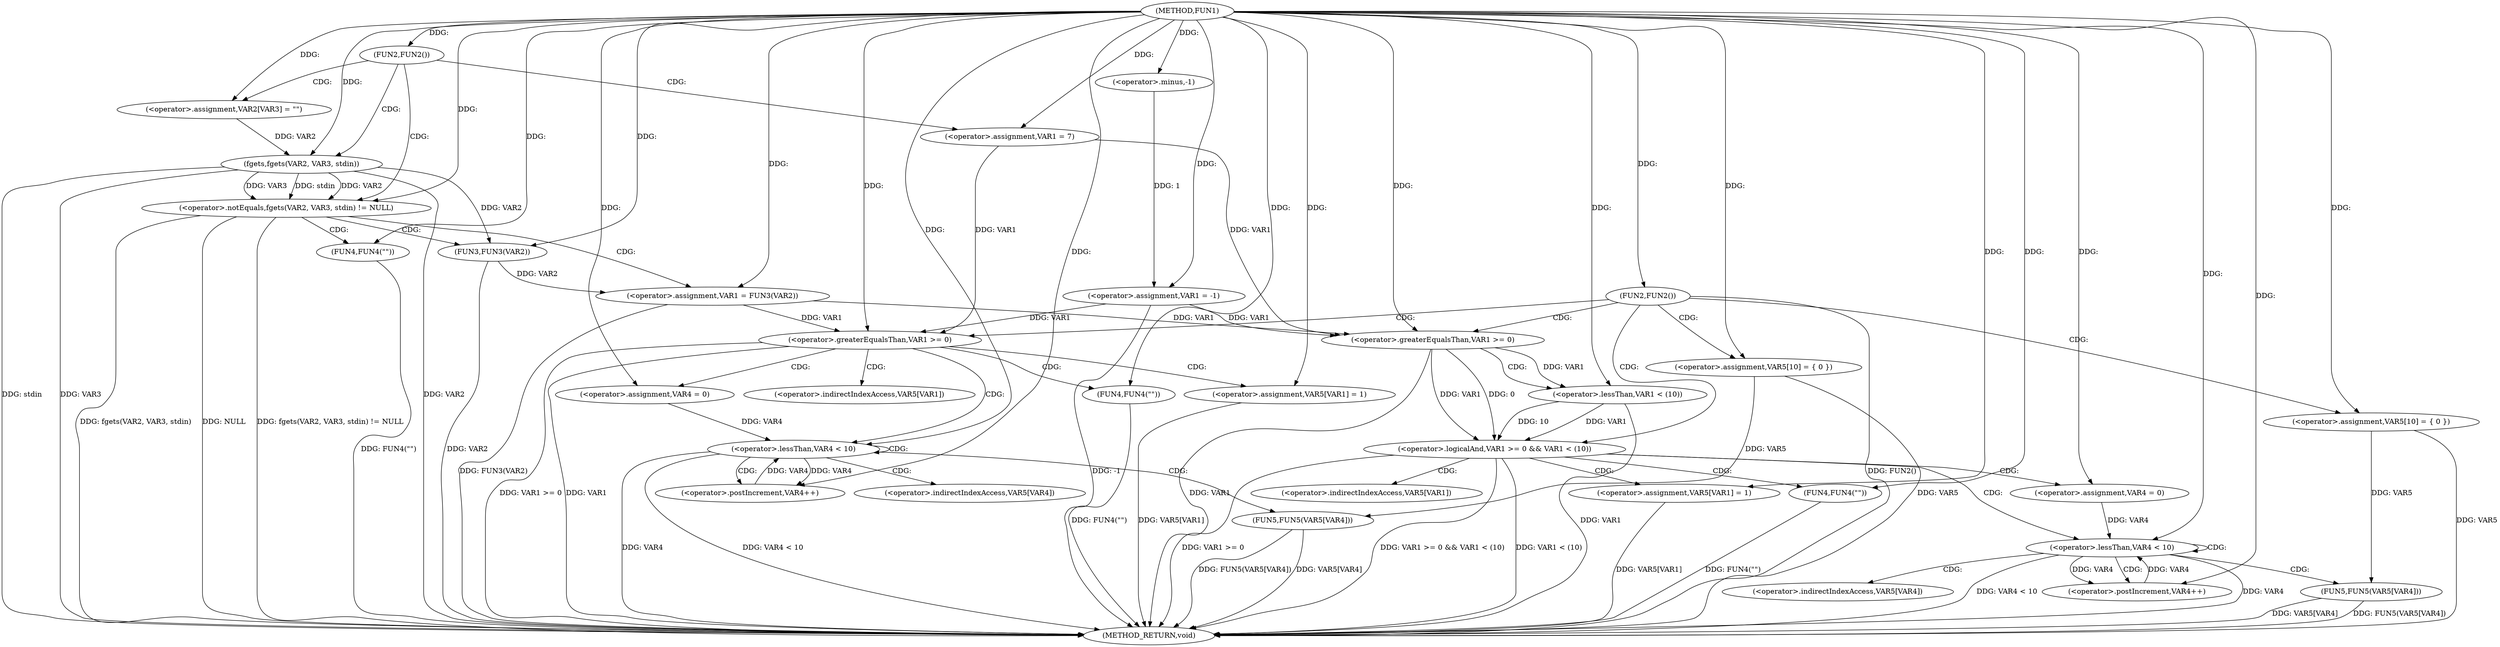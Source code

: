 digraph FUN1 {  
"1000100" [label = "(METHOD,FUN1)" ]
"1000211" [label = "(METHOD_RETURN,void)" ]
"1000103" [label = "(<operator>.assignment,VAR1 = -1)" ]
"1000105" [label = "(<operator>.minus,-1)" ]
"1000108" [label = "(FUN2,FUN2())" ]
"1000112" [label = "(<operator>.assignment,VAR2[VAR3] = \"\")" ]
"1000116" [label = "(<operator>.notEquals,fgets(VAR2, VAR3, stdin) != NULL)" ]
"1000117" [label = "(fgets,fgets(VAR2, VAR3, stdin))" ]
"1000123" [label = "(<operator>.assignment,VAR1 = FUN3(VAR2))" ]
"1000125" [label = "(FUN3,FUN3(VAR2))" ]
"1000129" [label = "(FUN4,FUN4(\"\"))" ]
"1000133" [label = "(<operator>.assignment,VAR1 = 7)" ]
"1000137" [label = "(FUN2,FUN2())" ]
"1000142" [label = "(<operator>.assignment,VAR5[10] = { 0 })" ]
"1000145" [label = "(<operator>.greaterEqualsThan,VAR1 >= 0)" ]
"1000149" [label = "(<operator>.assignment,VAR5[VAR1] = 1)" ]
"1000155" [label = "(<operator>.assignment,VAR4 = 0)" ]
"1000158" [label = "(<operator>.lessThan,VAR4 < 10)" ]
"1000161" [label = "(<operator>.postIncrement,VAR4++)" ]
"1000164" [label = "(FUN5,FUN5(VAR5[VAR4]))" ]
"1000170" [label = "(FUN4,FUN4(\"\"))" ]
"1000177" [label = "(<operator>.assignment,VAR5[10] = { 0 })" ]
"1000180" [label = "(<operator>.logicalAnd,VAR1 >= 0 && VAR1 < (10))" ]
"1000181" [label = "(<operator>.greaterEqualsThan,VAR1 >= 0)" ]
"1000184" [label = "(<operator>.lessThan,VAR1 < (10))" ]
"1000188" [label = "(<operator>.assignment,VAR5[VAR1] = 1)" ]
"1000194" [label = "(<operator>.assignment,VAR4 = 0)" ]
"1000197" [label = "(<operator>.lessThan,VAR4 < 10)" ]
"1000200" [label = "(<operator>.postIncrement,VAR4++)" ]
"1000203" [label = "(FUN5,FUN5(VAR5[VAR4]))" ]
"1000209" [label = "(FUN4,FUN4(\"\"))" ]
"1000150" [label = "(<operator>.indirectIndexAccess,VAR5[VAR1])" ]
"1000165" [label = "(<operator>.indirectIndexAccess,VAR5[VAR4])" ]
"1000189" [label = "(<operator>.indirectIndexAccess,VAR5[VAR1])" ]
"1000204" [label = "(<operator>.indirectIndexAccess,VAR5[VAR4])" ]
  "1000209" -> "1000211"  [ label = "DDG: FUN4(\"\")"] 
  "1000184" -> "1000211"  [ label = "DDG: VAR1"] 
  "1000103" -> "1000211"  [ label = "DDG: -1"] 
  "1000188" -> "1000211"  [ label = "DDG: VAR5[VAR1]"] 
  "1000180" -> "1000211"  [ label = "DDG: VAR1 < (10)"] 
  "1000180" -> "1000211"  [ label = "DDG: VAR1 >= 0"] 
  "1000117" -> "1000211"  [ label = "DDG: VAR2"] 
  "1000197" -> "1000211"  [ label = "DDG: VAR4 < 10"] 
  "1000117" -> "1000211"  [ label = "DDG: stdin"] 
  "1000117" -> "1000211"  [ label = "DDG: VAR3"] 
  "1000145" -> "1000211"  [ label = "DDG: VAR1"] 
  "1000137" -> "1000211"  [ label = "DDG: FUN2()"] 
  "1000181" -> "1000211"  [ label = "DDG: VAR1"] 
  "1000158" -> "1000211"  [ label = "DDG: VAR4"] 
  "1000116" -> "1000211"  [ label = "DDG: fgets(VAR2, VAR3, stdin)"] 
  "1000177" -> "1000211"  [ label = "DDG: VAR5"] 
  "1000164" -> "1000211"  [ label = "DDG: FUN5(VAR5[VAR4])"] 
  "1000125" -> "1000211"  [ label = "DDG: VAR2"] 
  "1000123" -> "1000211"  [ label = "DDG: FUN3(VAR2)"] 
  "1000129" -> "1000211"  [ label = "DDG: FUN4(\"\")"] 
  "1000158" -> "1000211"  [ label = "DDG: VAR4 < 10"] 
  "1000203" -> "1000211"  [ label = "DDG: FUN5(VAR5[VAR4])"] 
  "1000116" -> "1000211"  [ label = "DDG: NULL"] 
  "1000180" -> "1000211"  [ label = "DDG: VAR1 >= 0 && VAR1 < (10)"] 
  "1000142" -> "1000211"  [ label = "DDG: VAR5"] 
  "1000145" -> "1000211"  [ label = "DDG: VAR1 >= 0"] 
  "1000170" -> "1000211"  [ label = "DDG: FUN4(\"\")"] 
  "1000149" -> "1000211"  [ label = "DDG: VAR5[VAR1]"] 
  "1000116" -> "1000211"  [ label = "DDG: fgets(VAR2, VAR3, stdin) != NULL"] 
  "1000203" -> "1000211"  [ label = "DDG: VAR5[VAR4]"] 
  "1000197" -> "1000211"  [ label = "DDG: VAR4"] 
  "1000164" -> "1000211"  [ label = "DDG: VAR5[VAR4]"] 
  "1000105" -> "1000103"  [ label = "DDG: 1"] 
  "1000100" -> "1000103"  [ label = "DDG: "] 
  "1000100" -> "1000105"  [ label = "DDG: "] 
  "1000100" -> "1000108"  [ label = "DDG: "] 
  "1000100" -> "1000112"  [ label = "DDG: "] 
  "1000117" -> "1000116"  [ label = "DDG: VAR2"] 
  "1000117" -> "1000116"  [ label = "DDG: VAR3"] 
  "1000117" -> "1000116"  [ label = "DDG: stdin"] 
  "1000112" -> "1000117"  [ label = "DDG: VAR2"] 
  "1000100" -> "1000117"  [ label = "DDG: "] 
  "1000100" -> "1000116"  [ label = "DDG: "] 
  "1000125" -> "1000123"  [ label = "DDG: VAR2"] 
  "1000100" -> "1000123"  [ label = "DDG: "] 
  "1000117" -> "1000125"  [ label = "DDG: VAR2"] 
  "1000100" -> "1000125"  [ label = "DDG: "] 
  "1000100" -> "1000129"  [ label = "DDG: "] 
  "1000100" -> "1000133"  [ label = "DDG: "] 
  "1000100" -> "1000137"  [ label = "DDG: "] 
  "1000100" -> "1000142"  [ label = "DDG: "] 
  "1000103" -> "1000145"  [ label = "DDG: VAR1"] 
  "1000133" -> "1000145"  [ label = "DDG: VAR1"] 
  "1000123" -> "1000145"  [ label = "DDG: VAR1"] 
  "1000100" -> "1000145"  [ label = "DDG: "] 
  "1000100" -> "1000149"  [ label = "DDG: "] 
  "1000100" -> "1000155"  [ label = "DDG: "] 
  "1000155" -> "1000158"  [ label = "DDG: VAR4"] 
  "1000161" -> "1000158"  [ label = "DDG: VAR4"] 
  "1000100" -> "1000158"  [ label = "DDG: "] 
  "1000158" -> "1000161"  [ label = "DDG: VAR4"] 
  "1000100" -> "1000161"  [ label = "DDG: "] 
  "1000142" -> "1000164"  [ label = "DDG: VAR5"] 
  "1000100" -> "1000170"  [ label = "DDG: "] 
  "1000100" -> "1000177"  [ label = "DDG: "] 
  "1000181" -> "1000180"  [ label = "DDG: VAR1"] 
  "1000181" -> "1000180"  [ label = "DDG: 0"] 
  "1000103" -> "1000181"  [ label = "DDG: VAR1"] 
  "1000133" -> "1000181"  [ label = "DDG: VAR1"] 
  "1000123" -> "1000181"  [ label = "DDG: VAR1"] 
  "1000100" -> "1000181"  [ label = "DDG: "] 
  "1000184" -> "1000180"  [ label = "DDG: VAR1"] 
  "1000184" -> "1000180"  [ label = "DDG: 10"] 
  "1000181" -> "1000184"  [ label = "DDG: VAR1"] 
  "1000100" -> "1000184"  [ label = "DDG: "] 
  "1000100" -> "1000188"  [ label = "DDG: "] 
  "1000100" -> "1000194"  [ label = "DDG: "] 
  "1000200" -> "1000197"  [ label = "DDG: VAR4"] 
  "1000194" -> "1000197"  [ label = "DDG: VAR4"] 
  "1000100" -> "1000197"  [ label = "DDG: "] 
  "1000197" -> "1000200"  [ label = "DDG: VAR4"] 
  "1000100" -> "1000200"  [ label = "DDG: "] 
  "1000177" -> "1000203"  [ label = "DDG: VAR5"] 
  "1000100" -> "1000209"  [ label = "DDG: "] 
  "1000108" -> "1000117"  [ label = "CDG: "] 
  "1000108" -> "1000133"  [ label = "CDG: "] 
  "1000108" -> "1000112"  [ label = "CDG: "] 
  "1000108" -> "1000116"  [ label = "CDG: "] 
  "1000116" -> "1000125"  [ label = "CDG: "] 
  "1000116" -> "1000129"  [ label = "CDG: "] 
  "1000116" -> "1000123"  [ label = "CDG: "] 
  "1000137" -> "1000142"  [ label = "CDG: "] 
  "1000137" -> "1000180"  [ label = "CDG: "] 
  "1000137" -> "1000145"  [ label = "CDG: "] 
  "1000137" -> "1000177"  [ label = "CDG: "] 
  "1000137" -> "1000181"  [ label = "CDG: "] 
  "1000145" -> "1000150"  [ label = "CDG: "] 
  "1000145" -> "1000149"  [ label = "CDG: "] 
  "1000145" -> "1000158"  [ label = "CDG: "] 
  "1000145" -> "1000155"  [ label = "CDG: "] 
  "1000145" -> "1000170"  [ label = "CDG: "] 
  "1000158" -> "1000164"  [ label = "CDG: "] 
  "1000158" -> "1000161"  [ label = "CDG: "] 
  "1000158" -> "1000165"  [ label = "CDG: "] 
  "1000158" -> "1000158"  [ label = "CDG: "] 
  "1000180" -> "1000197"  [ label = "CDG: "] 
  "1000180" -> "1000189"  [ label = "CDG: "] 
  "1000180" -> "1000188"  [ label = "CDG: "] 
  "1000180" -> "1000194"  [ label = "CDG: "] 
  "1000180" -> "1000209"  [ label = "CDG: "] 
  "1000181" -> "1000184"  [ label = "CDG: "] 
  "1000197" -> "1000200"  [ label = "CDG: "] 
  "1000197" -> "1000197"  [ label = "CDG: "] 
  "1000197" -> "1000204"  [ label = "CDG: "] 
  "1000197" -> "1000203"  [ label = "CDG: "] 
}
